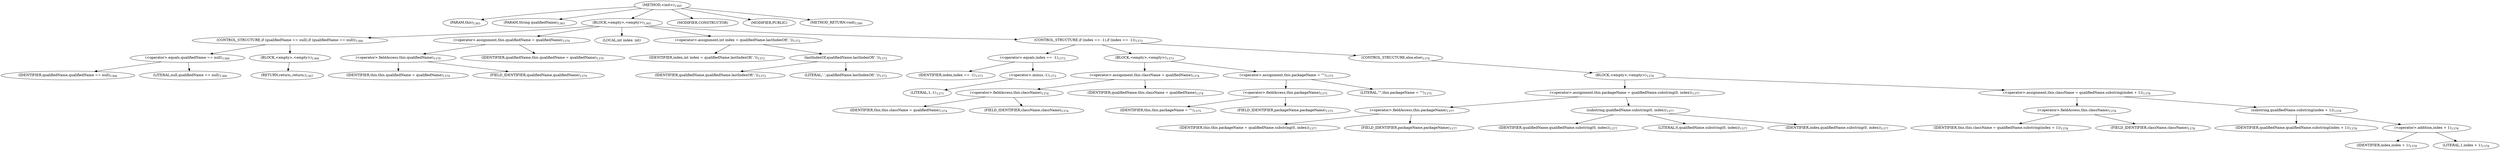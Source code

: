 digraph "&lt;init&gt;" {  
"3395" [label = <(METHOD,&lt;init&gt;)<SUB>1365</SUB>> ]
"183" [label = <(PARAM,this)<SUB>1365</SUB>> ]
"3396" [label = <(PARAM,String qualifiedName)<SUB>1365</SUB>> ]
"3397" [label = <(BLOCK,&lt;empty&gt;,&lt;empty&gt;)<SUB>1365</SUB>> ]
"3398" [label = <(CONTROL_STRUCTURE,if (qualifiedName == null),if (qualifiedName == null))<SUB>1366</SUB>> ]
"3399" [label = <(&lt;operator&gt;.equals,qualifiedName == null)<SUB>1366</SUB>> ]
"3400" [label = <(IDENTIFIER,qualifiedName,qualifiedName == null)<SUB>1366</SUB>> ]
"3401" [label = <(LITERAL,null,qualifiedName == null)<SUB>1366</SUB>> ]
"3402" [label = <(BLOCK,&lt;empty&gt;,&lt;empty&gt;)<SUB>1366</SUB>> ]
"3403" [label = <(RETURN,return;,return;)<SUB>1367</SUB>> ]
"3404" [label = <(&lt;operator&gt;.assignment,this.qualifiedName = qualifiedName)<SUB>1370</SUB>> ]
"3405" [label = <(&lt;operator&gt;.fieldAccess,this.qualifiedName)<SUB>1370</SUB>> ]
"182" [label = <(IDENTIFIER,this,this.qualifiedName = qualifiedName)<SUB>1370</SUB>> ]
"3406" [label = <(FIELD_IDENTIFIER,qualifiedName,qualifiedName)<SUB>1370</SUB>> ]
"3407" [label = <(IDENTIFIER,qualifiedName,this.qualifiedName = qualifiedName)<SUB>1370</SUB>> ]
"3408" [label = <(LOCAL,int index: int)> ]
"3409" [label = <(&lt;operator&gt;.assignment,int index = qualifiedName.lastIndexOf('.'))<SUB>1372</SUB>> ]
"3410" [label = <(IDENTIFIER,index,int index = qualifiedName.lastIndexOf('.'))<SUB>1372</SUB>> ]
"3411" [label = <(lastIndexOf,qualifiedName.lastIndexOf('.'))<SUB>1372</SUB>> ]
"3412" [label = <(IDENTIFIER,qualifiedName,qualifiedName.lastIndexOf('.'))<SUB>1372</SUB>> ]
"3413" [label = <(LITERAL,'.',qualifiedName.lastIndexOf('.'))<SUB>1372</SUB>> ]
"3414" [label = <(CONTROL_STRUCTURE,if (index == -1),if (index == -1))<SUB>1373</SUB>> ]
"3415" [label = <(&lt;operator&gt;.equals,index == -1)<SUB>1373</SUB>> ]
"3416" [label = <(IDENTIFIER,index,index == -1)<SUB>1373</SUB>> ]
"3417" [label = <(&lt;operator&gt;.minus,-1)<SUB>1373</SUB>> ]
"3418" [label = <(LITERAL,1,-1)<SUB>1373</SUB>> ]
"3419" [label = <(BLOCK,&lt;empty&gt;,&lt;empty&gt;)<SUB>1373</SUB>> ]
"3420" [label = <(&lt;operator&gt;.assignment,this.className = qualifiedName)<SUB>1374</SUB>> ]
"3421" [label = <(&lt;operator&gt;.fieldAccess,this.className)<SUB>1374</SUB>> ]
"3422" [label = <(IDENTIFIER,this,this.className = qualifiedName)<SUB>1374</SUB>> ]
"3423" [label = <(FIELD_IDENTIFIER,className,className)<SUB>1374</SUB>> ]
"3424" [label = <(IDENTIFIER,qualifiedName,this.className = qualifiedName)<SUB>1374</SUB>> ]
"3425" [label = <(&lt;operator&gt;.assignment,this.packageName = &quot;&quot;)<SUB>1375</SUB>> ]
"3426" [label = <(&lt;operator&gt;.fieldAccess,this.packageName)<SUB>1375</SUB>> ]
"3427" [label = <(IDENTIFIER,this,this.packageName = &quot;&quot;)<SUB>1375</SUB>> ]
"3428" [label = <(FIELD_IDENTIFIER,packageName,packageName)<SUB>1375</SUB>> ]
"3429" [label = <(LITERAL,&quot;&quot;,this.packageName = &quot;&quot;)<SUB>1375</SUB>> ]
"3430" [label = <(CONTROL_STRUCTURE,else,else)<SUB>1376</SUB>> ]
"3431" [label = <(BLOCK,&lt;empty&gt;,&lt;empty&gt;)<SUB>1376</SUB>> ]
"3432" [label = <(&lt;operator&gt;.assignment,this.packageName = qualifiedName.substring(0, index))<SUB>1377</SUB>> ]
"3433" [label = <(&lt;operator&gt;.fieldAccess,this.packageName)<SUB>1377</SUB>> ]
"3434" [label = <(IDENTIFIER,this,this.packageName = qualifiedName.substring(0, index))<SUB>1377</SUB>> ]
"3435" [label = <(FIELD_IDENTIFIER,packageName,packageName)<SUB>1377</SUB>> ]
"3436" [label = <(substring,qualifiedName.substring(0, index))<SUB>1377</SUB>> ]
"3437" [label = <(IDENTIFIER,qualifiedName,qualifiedName.substring(0, index))<SUB>1377</SUB>> ]
"3438" [label = <(LITERAL,0,qualifiedName.substring(0, index))<SUB>1377</SUB>> ]
"3439" [label = <(IDENTIFIER,index,qualifiedName.substring(0, index))<SUB>1377</SUB>> ]
"3440" [label = <(&lt;operator&gt;.assignment,this.className = qualifiedName.substring(index + 1))<SUB>1378</SUB>> ]
"3441" [label = <(&lt;operator&gt;.fieldAccess,this.className)<SUB>1378</SUB>> ]
"3442" [label = <(IDENTIFIER,this,this.className = qualifiedName.substring(index + 1))<SUB>1378</SUB>> ]
"3443" [label = <(FIELD_IDENTIFIER,className,className)<SUB>1378</SUB>> ]
"3444" [label = <(substring,qualifiedName.substring(index + 1))<SUB>1378</SUB>> ]
"3445" [label = <(IDENTIFIER,qualifiedName,qualifiedName.substring(index + 1))<SUB>1378</SUB>> ]
"3446" [label = <(&lt;operator&gt;.addition,index + 1)<SUB>1378</SUB>> ]
"3447" [label = <(IDENTIFIER,index,index + 1)<SUB>1378</SUB>> ]
"3448" [label = <(LITERAL,1,index + 1)<SUB>1378</SUB>> ]
"3449" [label = <(MODIFIER,CONSTRUCTOR)> ]
"3450" [label = <(MODIFIER,PUBLIC)> ]
"3451" [label = <(METHOD_RETURN,void)<SUB>1380</SUB>> ]
  "3395" -> "183" 
  "3395" -> "3396" 
  "3395" -> "3397" 
  "3395" -> "3449" 
  "3395" -> "3450" 
  "3395" -> "3451" 
  "3397" -> "3398" 
  "3397" -> "3404" 
  "3397" -> "3408" 
  "3397" -> "3409" 
  "3397" -> "3414" 
  "3398" -> "3399" 
  "3398" -> "3402" 
  "3399" -> "3400" 
  "3399" -> "3401" 
  "3402" -> "3403" 
  "3404" -> "3405" 
  "3404" -> "3407" 
  "3405" -> "182" 
  "3405" -> "3406" 
  "3409" -> "3410" 
  "3409" -> "3411" 
  "3411" -> "3412" 
  "3411" -> "3413" 
  "3414" -> "3415" 
  "3414" -> "3419" 
  "3414" -> "3430" 
  "3415" -> "3416" 
  "3415" -> "3417" 
  "3417" -> "3418" 
  "3419" -> "3420" 
  "3419" -> "3425" 
  "3420" -> "3421" 
  "3420" -> "3424" 
  "3421" -> "3422" 
  "3421" -> "3423" 
  "3425" -> "3426" 
  "3425" -> "3429" 
  "3426" -> "3427" 
  "3426" -> "3428" 
  "3430" -> "3431" 
  "3431" -> "3432" 
  "3431" -> "3440" 
  "3432" -> "3433" 
  "3432" -> "3436" 
  "3433" -> "3434" 
  "3433" -> "3435" 
  "3436" -> "3437" 
  "3436" -> "3438" 
  "3436" -> "3439" 
  "3440" -> "3441" 
  "3440" -> "3444" 
  "3441" -> "3442" 
  "3441" -> "3443" 
  "3444" -> "3445" 
  "3444" -> "3446" 
  "3446" -> "3447" 
  "3446" -> "3448" 
}
